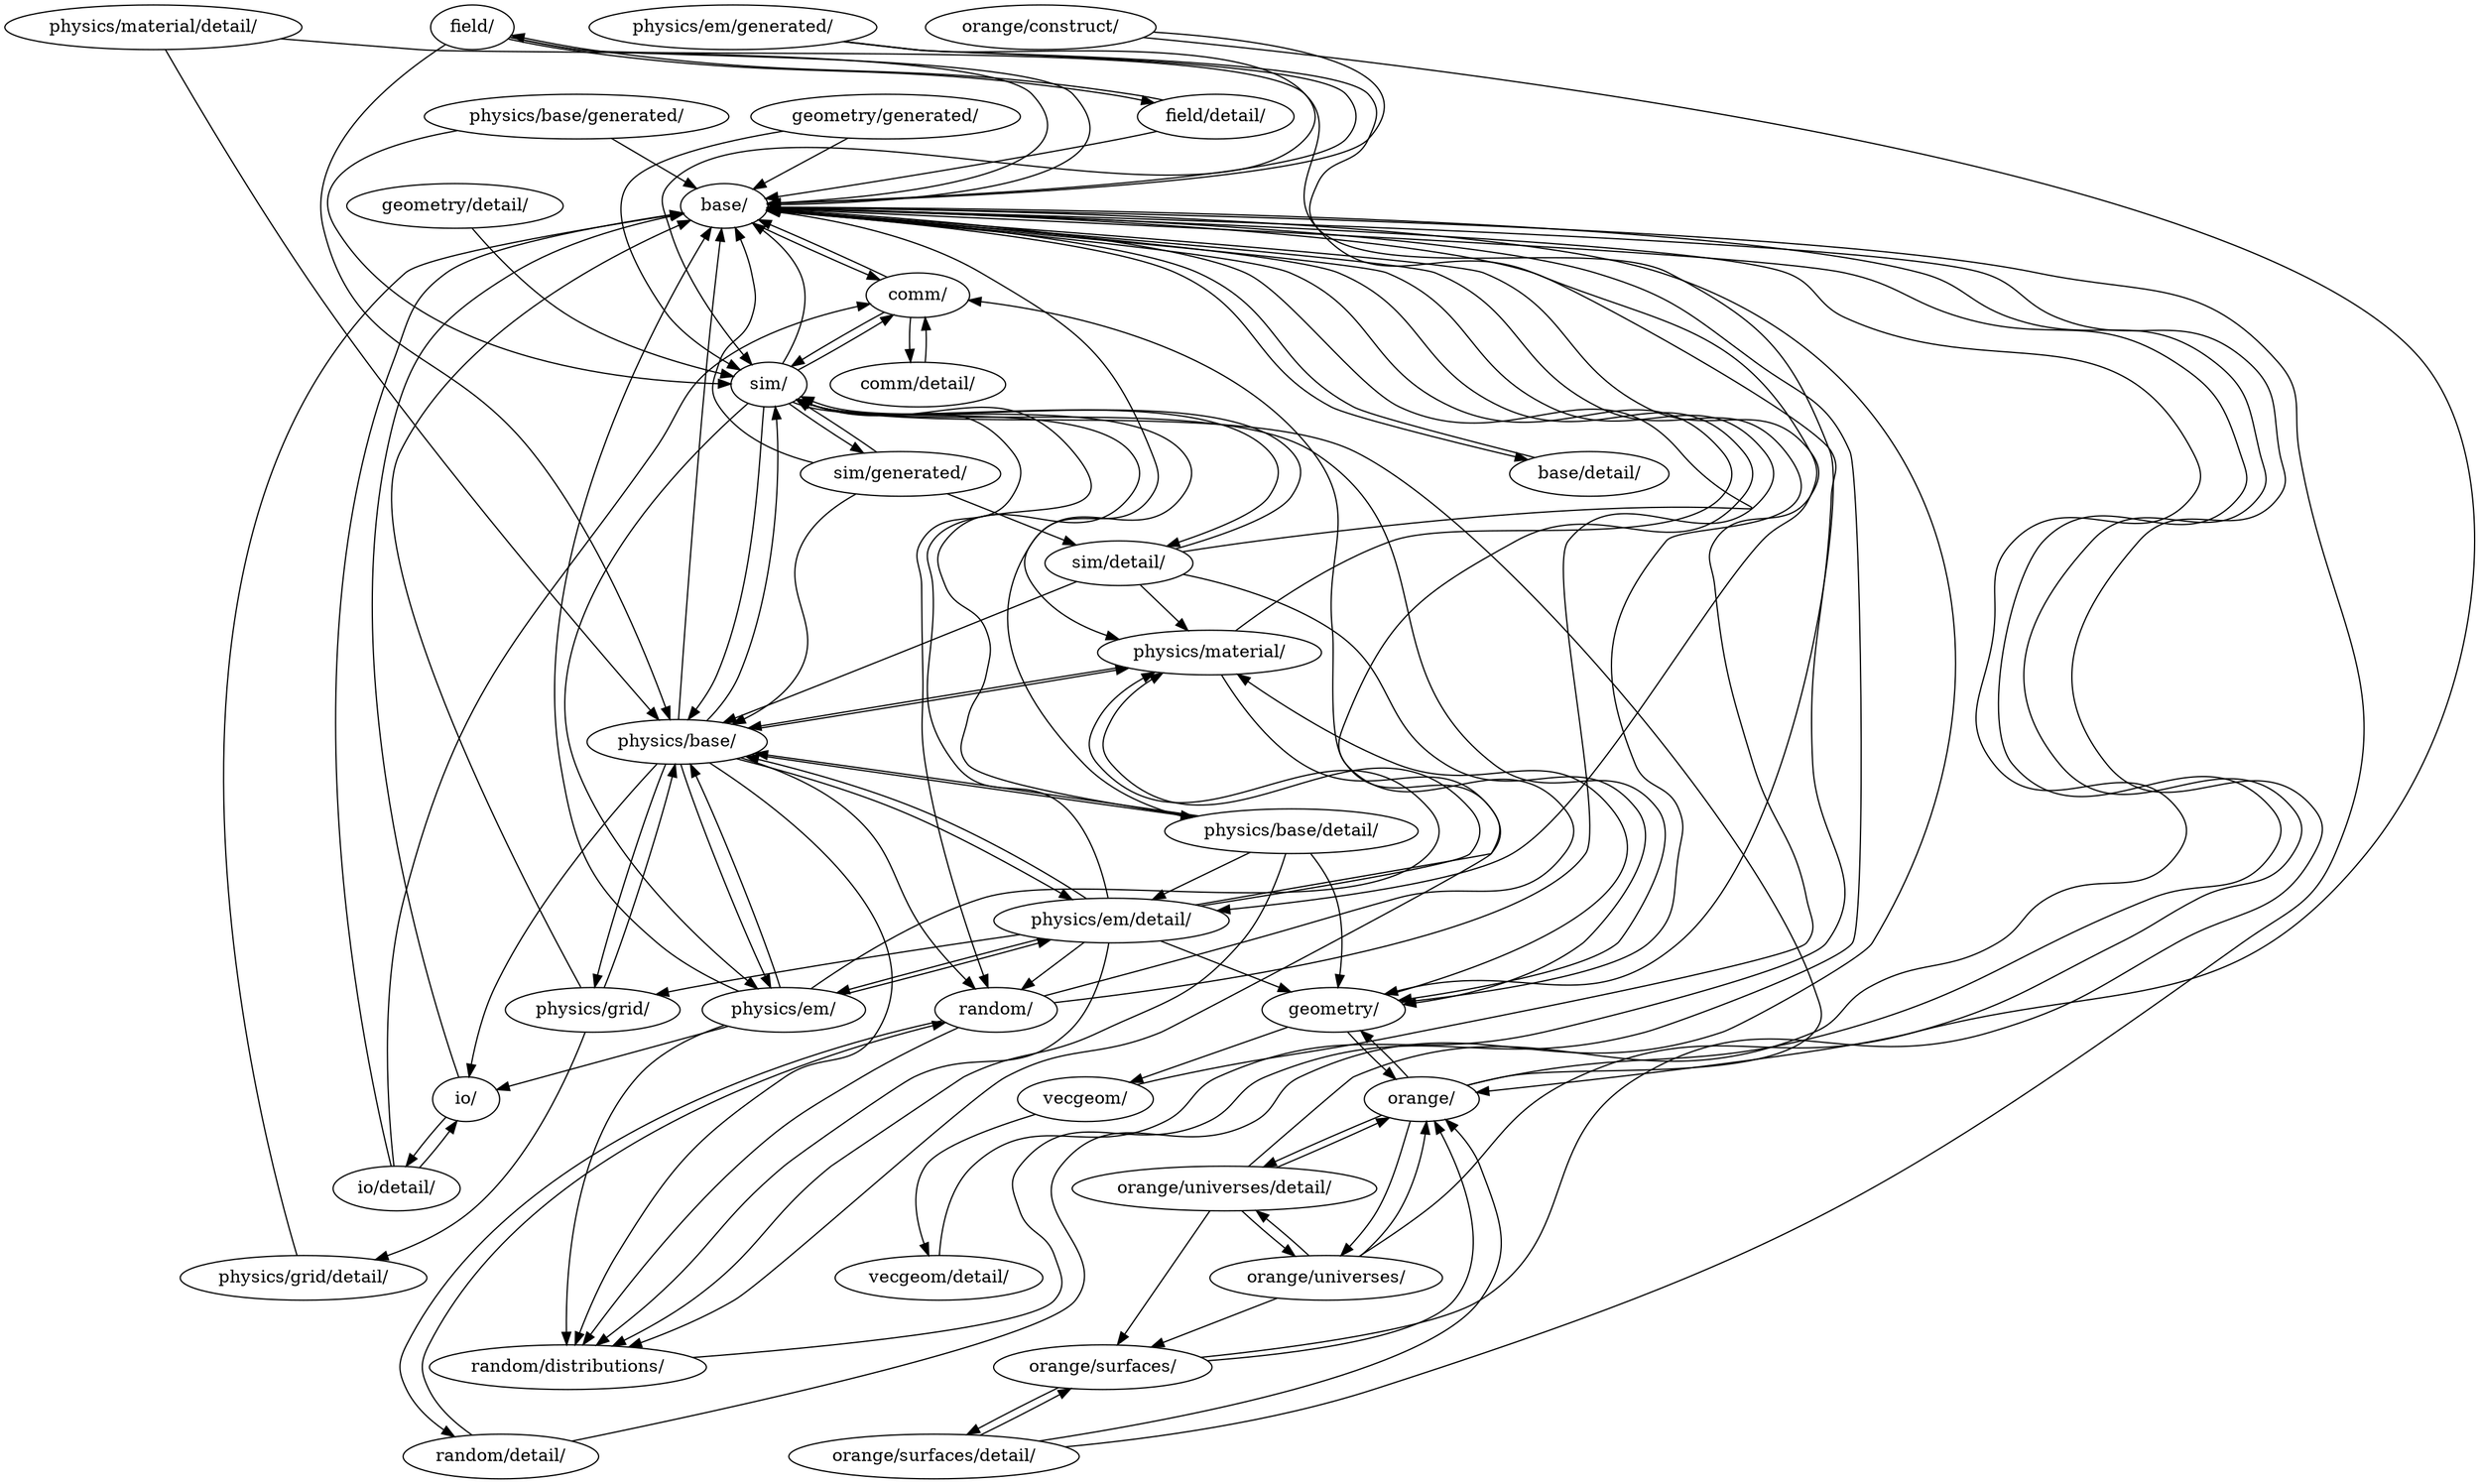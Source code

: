 digraph packages {
"base/" -> "base/detail/" [weight=0.423] // [0.3333333333333333, 0.16666666666666666, 0.2, 0.3333333333333333, 0.3333333333333333, 0.3333333333333333, 1.0, 1.0, 0.2, 0.25, 0.5]
"base/" -> "comm/" [weight=0.121] // [0.3333333333333333, 0.14285714285714285, 0.25]
"base/detail/" -> "base/" [weight=0.660] // [1.0, 1.0, 0.2, 0.25, 0.3333333333333333, 1.0, 1.0, 0.5]
"comm/" -> "sim/" [weight=0.500] // [1.0]
"comm/" -> "comm/detail/" [weight=0.567] // [1.0, 0.5, 0.2]
"comm/" -> "base/" [weight=0.275] // [1.0, 0.5, 0.5, 0.2]
"comm/detail/" -> "comm/" [weight=1.000] // [1.0]
"field/" -> "base/" [weight=0.163] // [0.5, 0.125, 0.3333333333333333, 0.14285714285714285, 0.25, 0.3333333333333333, 0.3333333333333333, 0.5, 0.5, 0.25]
"field/" -> "geometry/" [weight=0.071] // [0.14285714285714285]
"field/" -> "physics/base/" [weight=0.121] // [0.14285714285714285, 0.25, 0.3333333333333333]
"field/" -> "field/detail/" [weight=0.238] // [0.14285714285714285, 0.3333333333333333]
"field/detail/" -> "base/" [weight=0.100] // [0.2]
"field/detail/" -> "field/" [weight=0.200] // [0.2]
"geometry/" -> "base/" [weight=0.242] // [0.25, 1.0, 0.2]
"geometry/" -> "vecgeom/" [weight=0.250] // [0.5, 0.5, 0.5]
"geometry/" -> "orange/" [weight=0.250] // [0.5, 0.5, 0.5]
"geometry/" -> "physics/material/" [weight=0.100] // [0.2]
"geometry/detail/" -> "sim/" [weight=0.500] // [1.0]
"geometry/generated/" -> "sim/" [weight=0.125] // [0.25]
"geometry/generated/" -> "base/" [weight=0.125] // [0.25]
"io/" -> "base/" [weight=0.365] // [1.0, 1.0, 0.5, 1.0, 1.0, 0.5, 0.3333333333333333, 0.5]
"io/" -> "io/detail/" [weight=0.417] // [0.5, 0.3333333333333333]
"io/detail/" -> "comm/" [weight=0.500] // [1.0]
"io/detail/" -> "io/" [weight=0.333] // [0.3333333333333333]
"io/detail/" -> "base/" [weight=0.500] // [1.0]
"orange/" -> "base/" [weight=0.138] // [0.2, 0.2, 0.2, 0.5]
"orange/" -> "sim/" [weight=0.100] // [0.2]
"orange/" -> "geometry/" [weight=0.100] // [0.2]
"orange/" -> "orange/universes/" [weight=0.200] // [0.2]
"orange/" -> "orange/universes/detail/" [weight=0.200] // [0.2]
"orange/construct/" -> "orange/" [weight=0.467] // [1.0, 0.2, 0.3333333333333333, 0.3333333333333333]
"orange/construct/" -> "base/" [weight=0.144] // [0.2, 0.3333333333333333, 0.3333333333333333]
"orange/surfaces/" -> "base/" [weight=0.104] // [0.16666666666666666, 0.16666666666666666, 0.25, 0.16666666666666666, 0.16666666666666666, 0.3333333333333333]
"orange/surfaces/" -> "orange/" [weight=0.517] // [0.16666666666666666, 0.16666666666666666, 0.25, 1.0, 1.0]
"orange/surfaces/" -> "orange/surfaces/detail/" [weight=0.300] // [0.16666666666666666, 0.16666666666666666, 0.16666666666666666, 0.16666666666666666, 0.3333333333333333]
"orange/surfaces/detail/" -> "base/" [weight=0.087] // [0.25, 0.1]
"orange/surfaces/detail/" -> "orange/" [weight=0.175] // [0.25, 0.1]
"orange/surfaces/detail/" -> "orange/surfaces/" [weight=0.150] // [0.1]
"orange/universes/" -> "base/" [weight=0.078] // [0.1111111111111111, 0.2]
"orange/universes/" -> "orange/" [weight=0.156] // [0.1111111111111111, 0.2]
"orange/universes/" -> "orange/surfaces/" [weight=0.111] // [0.1111111111111111]
"orange/universes/" -> "orange/universes/detail/" [weight=0.167] // [0.1111111111111111]
"orange/universes/detail/" -> "base/" [weight=0.140] // [0.25, 0.5, 0.14285714285714285, 0.25, 0.3333333333333333, 0.2]
"orange/universes/detail/" -> "orange/" [weight=0.292] // [0.25, 0.3333333333333333]
"orange/universes/detail/" -> "orange/surfaces/" [weight=0.143] // [0.14285714285714285]
"orange/universes/detail/" -> "orange/universes/" [weight=0.257] // [0.14285714285714285, 0.2]
"physics/base/" -> "base/" [weight=0.136] // [0.25, 0.5, 0.16666666666666666, 0.125, 0.125, 0.3333333333333333, 0.3333333333333333, 1.0, 0.25, 0.25, 0.125, 0.07692307692307693, 0.125, 0.05555555555555555, 0.07142857142857142, 0.3333333333333333, 0.2, 0.5, 0.3333333333333333]
"physics/base/" -> "physics/material/" [weight=0.098] // [0.16666666666666666, 0.05555555555555555, 0.07142857142857142]
"physics/base/" -> "io/" [weight=0.062] // [0.125]
"physics/base/" -> "sim/" [weight=0.172] // [0.3333333333333333, 0.3333333333333333, 0.07692307692307693, 0.125, 1.0, 0.3333333333333333, 0.2]
"physics/base/" -> "physics/base/detail/" [weight=0.500] // [0.3333333333333333]
"physics/base/" -> "physics/em/" [weight=0.068] // [0.07692307692307693, 0.05555555555555555, 0.07142857142857142]
"physics/base/" -> "physics/em/detail/" [weight=0.074] // [0.07692307692307693, 0.07142857142857142]
"physics/base/" -> "physics/grid/" [weight=0.101] // [0.07692307692307693, 0.05555555555555555, 0.07142857142857142, 0.2]
"physics/base/" -> "random/" [weight=0.028] // [0.05555555555555555]
"physics/base/" -> "random/distributions/" [weight=0.028] // [0.05555555555555555]
"physics/base/detail/" -> "base/" [weight=0.104] // [0.09090909090909091, 0.3333333333333333, 0.2]
"physics/base/detail/" -> "geometry/" [weight=0.045] // [0.09090909090909091]
"physics/base/detail/" -> "physics/base/" [weight=0.395] // [0.09090909090909091, 0.5, 0.2]
"physics/base/detail/" -> "physics/em/detail/" [weight=0.091] // [0.09090909090909091]
"physics/base/detail/" -> "sim/" [weight=0.141] // [0.09090909090909091, 0.5, 0.3333333333333333, 0.2]
"physics/base/detail/" -> "random/distributions/" [weight=0.100] // [0.2]
"physics/base/generated/" -> "sim/" [weight=0.125] // [0.25, 0.25, 0.25]
"physics/base/generated/" -> "base/" [weight=0.125] // [0.25, 0.25, 0.25]
"physics/em/" -> "base/" [weight=0.102] // [0.14285714285714285, 0.2, 0.14285714285714285, 0.2, 0.2, 0.125, 0.3333333333333333, 0.125, 0.25, 0.16666666666666666, 0.16666666666666666, 0.25, 0.25, 0.16666666666666666, 0.3333333333333333]
"physics/em/" -> "physics/base/" [weight=0.271] // [0.14285714285714285, 0.2, 0.14285714285714285, 0.2, 0.3333333333333333, 0.25, 0.2, 0.3333333333333333, 0.3333333333333333, 0.5, 0.3333333333333333, 0.125, 0.3333333333333333, 0.3333333333333333, 0.16666666666666666, 0.5, 0.3333333333333333, 0.25, 0.25, 0.25, 0.25, 0.25, 0.16666666666666666, 0.3333333333333333]
"physics/em/" -> "random/distributions/" [weight=0.071] // [0.14285714285714285, 0.14285714285714285]
"physics/em/" -> "io/" [weight=0.089] // [0.2, 0.16666666666666666, 0.16666666666666666]
"physics/em/" -> "physics/em/detail/" [weight=0.410] // [0.3333333333333333, 0.2, 0.125, 0.3333333333333333, 0.3333333333333333, 0.3333333333333333, 0.16666666666666666, 0.16666666666666666, 0.5, 0.3333333333333333, 0.25, 0.25, 0.16666666666666666, 0.3333333333333333]
"physics/em/" -> "physics/material/" [weight=0.205] // [0.25, 0.125, 0.125, 0.16666666666666666, 0.16666666666666666, 0.25, 0.25, 0.25, 0.25, 0.25, 0.16666666666666666]
"physics/em/detail/" -> "base/" [weight=0.092] // [0.5, 0.058823529411764705, 0.2, 0.2, 0.2, 0.05555555555555555, 0.25, 0.25, 0.08333333333333333, 0.25, 1.0, 0.16666666666666666, 0.16666666666666666, 0.125, 0.25, 0.07692307692307693, 0.1111111111111111, 0.16666666666666666, 0.0625, 0.14285714285714285, 0.125, 0.3333333333333333, 0.058823529411764705, 0.2, 0.2, 0.25, 0.0625, 0.2, 0.3333333333333333, 0.1111111111111111, 0.09090909090909091, 0.2, 0.08333333333333333, 0.2, 0.14285714285714285, 0.058823529411764705, 0.2, 0.16666666666666666, 0.16666666666666666, 0.08333333333333333, 0.2, 0.16666666666666666, 0.06666666666666667, 0.2, 0.2, 0.2, 0.09090909090909091, 0.07142857142857142, 0.07692307692307693, 0.3333333333333333]
"physics/em/detail/" -> "physics/base/" [weight=0.140] // [0.058823529411764705, 0.25, 0.05555555555555555, 0.25, 0.08333333333333333, 0.5, 0.25, 0.07692307692307693, 0.1111111111111111, 0.16666666666666666, 0.0625, 0.125, 0.058823529411764705, 0.25, 0.0625, 0.1111111111111111, 0.09090909090909091, 0.08333333333333333, 0.14285714285714285, 0.058823529411764705, 0.16666666666666666, 0.16666666666666666, 0.08333333333333333, 0.2, 0.16666666666666666, 0.06666666666666667, 0.2, 0.2, 0.09090909090909091, 0.07142857142857142, 0.07692307692307693]
"physics/em/detail/" -> "physics/material/" [weight=0.091] // [0.058823529411764705, 0.05555555555555555, 0.1111111111111111, 0.14285714285714285, 0.0625, 0.09090909090909091, 0.058823529411764705, 0.08333333333333333, 0.2, 0.06666666666666667, 0.07142857142857142]
"physics/em/detail/" -> "random/distributions/" [weight=0.061] // [0.058823529411764705, 0.2, 0.25, 0.08333333333333333, 0.16666666666666666, 0.16666666666666666, 0.125, 0.07692307692307693, 0.0625, 0.058823529411764705, 0.2, 0.0625, 0.09090909090909091, 0.08333333333333333, 0.16666666666666666, 0.16666666666666666, 0.08333333333333333, 0.2, 0.07142857142857142, 0.07692307692307693]
"physics/em/detail/" -> "sim/" [weight=0.113] // [0.2, 0.25, 0.25, 0.25, 0.25, 0.3333333333333333, 0.16666666666666666, 0.14285714285714285, 0.3333333333333333, 0.2, 0.25, 0.2, 0.2, 0.2, 0.2, 0.2, 0.2]
"physics/em/detail/" -> "physics/em/" [weight=0.333] // [0.5, 0.16666666666666666, 0.16666666666666666, 0.2, 0.125, 0.0625, 0.3333333333333333]
"physics/em/detail/" -> "physics/grid/" [weight=0.120] // [0.1111111111111111, 0.16666666666666666, 0.0625, 0.125, 0.16666666666666666, 0.16666666666666666, 0.16666666666666666, 0.09090909090909091, 0.07142857142857142, 0.07692307692307693]
"physics/em/detail/" -> "random/" [weight=0.040] // [0.08333333333333333, 0.07692307692307693]
"physics/em/detail/" -> "geometry/" [weight=0.037] // [0.07142857142857142, 0.07692307692307693]
"physics/em/generated/" -> "base/" [weight=0.125] // [0.25, 0.25, 0.25, 0.25, 0.25, 0.25, 0.25, 0.25, 0.25, 0.25]
"physics/em/generated/" -> "sim/" [weight=0.125] // [0.25, 0.25, 0.25, 0.25, 0.25, 0.25, 0.25, 0.25, 0.25, 0.25]
"physics/em/generated/" -> "physics/em/detail/" [weight=0.375] // [0.25, 0.25, 0.25, 0.25, 0.25, 0.25, 0.25, 0.25, 0.25, 0.25]
"physics/grid/" -> "base/" [weight=0.138] // [0.16666666666666666, 0.25, 0.2, 0.125, 0.2, 0.5, 0.2, 0.2, 0.3333333333333333, 0.25, 0.25, 0.5, 0.3333333333333333, 0.5, 0.2, 0.25, 0.25]
"physics/grid/" -> "physics/grid/detail/" [weight=0.325] // [0.2, 0.2, 0.25]
"physics/grid/" -> "physics/base/" [weight=0.250] // [0.25]
"physics/grid/detail/" -> "base/" [weight=0.333] // [0.3333333333333333, 1.0]
"physics/material/" -> "base/" [weight=0.107] // [0.14285714285714285, 0.3333333333333333, 0.25, 0.14285714285714285, 0.16666666666666666, 0.25]
"physics/material/" -> "random/distributions/" [weight=0.071] // [0.14285714285714285]
"physics/material/" -> "physics/base/" [weight=0.223] // [0.3333333333333333, 0.25, 0.14285714285714285, 0.16666666666666666]
"physics/material/detail/" -> "base/" [weight=0.250] // [0.5]
"physics/material/detail/" -> "physics/base/" [weight=0.500] // [0.5]
"random/" -> "base/" [weight=0.123] // [0.14285714285714285, 0.25, 0.3333333333333333, 0.25, 0.16666666666666666, 0.3333333333333333]
"random/" -> "comm/" [weight=0.071] // [0.14285714285714285]
"random/" -> "random/detail/" [weight=0.155] // [0.14285714285714285, 0.16666666666666666]
"random/" -> "random/distributions/" [weight=0.250] // [0.25, 0.3333333333333333, 0.16666666666666666]
"random/detail/" -> "base/" [weight=0.389] // [0.3333333333333333, 1.0, 1.0]
"random/detail/" -> "random/" [weight=0.333] // [0.3333333333333333]
"random/distributions/" -> "base/" [weight=0.125] // [0.25, 0.25, 0.16666666666666666, 0.5, 0.25, 0.16666666666666666, 0.16666666666666666, 0.25, 0.25, 0.25, 0.25]
"sim/" -> "base/" [weight=0.126] // [0.25, 0.09090909090909091, 0.09090909090909091, 0.3333333333333333, 0.5, 0.16666666666666666, 0.2, 0.125, 0.3333333333333333, 0.1, 0.3333333333333333, 0.5]
"sim/" -> "geometry/" [weight=0.045] // [0.09090909090909091, 0.09090909090909091]
"sim/" -> "physics/base/" [weight=0.084] // [0.09090909090909091, 0.09090909090909091, 0.16666666666666666, 0.2, 0.125, 0.3333333333333333]
"sim/" -> "physics/em/" [weight=0.045] // [0.09090909090909091, 0.09090909090909091]
"sim/" -> "physics/material/" [weight=0.045] // [0.09090909090909091, 0.09090909090909091]
"sim/" -> "random/" [weight=0.045] // [0.09090909090909091, 0.09090909090909091]
"sim/" -> "comm/" [weight=0.062] // [0.125]
"sim/" -> "sim/detail/" [weight=0.217] // [0.1, 0.3333333333333333]
"sim/" -> "sim/generated/" [weight=0.100] // [0.1]
"sim/detail/" -> "geometry/" [weight=0.061] // [0.1, 0.125, 0.14285714285714285]
"sim/detail/" -> "physics/base/" [weight=0.061] // [0.1, 0.125, 0.14285714285714285]
"sim/detail/" -> "physics/material/" [weight=0.050] // [0.1]
"sim/detail/" -> "sim/" [weight=0.240] // [0.1, 0.125, 0.5, 0.14285714285714285, 0.3333333333333333]
"sim/detail/" -> "base/" [weight=0.122] // [0.1, 0.125, 0.5, 0.14285714285714285, 0.25, 0.3333333333333333, 0.25]
"sim/generated/" -> "base/" [weight=0.096] // [0.2, 0.2, 0.16666666666666666, 0.2]
"sim/generated/" -> "sim/detail/" [weight=0.192] // [0.2, 0.2, 0.16666666666666666, 0.2]
"sim/generated/" -> "sim/" [weight=0.192] // [0.2, 0.2, 0.16666666666666666, 0.2]
"sim/generated/" -> "physics/base/" [weight=0.083] // [0.16666666666666666]
"vecgeom/" -> "base/" [weight=0.128] // [0.14285714285714285, 0.5, 0.125]
"vecgeom/" -> "vecgeom/detail/" [weight=0.134] // [0.14285714285714285, 0.125]
"vecgeom/detail/" -> "base/" [weight=0.323] // [1.0, 0.3333333333333333, 0.25, 1.0]
}
